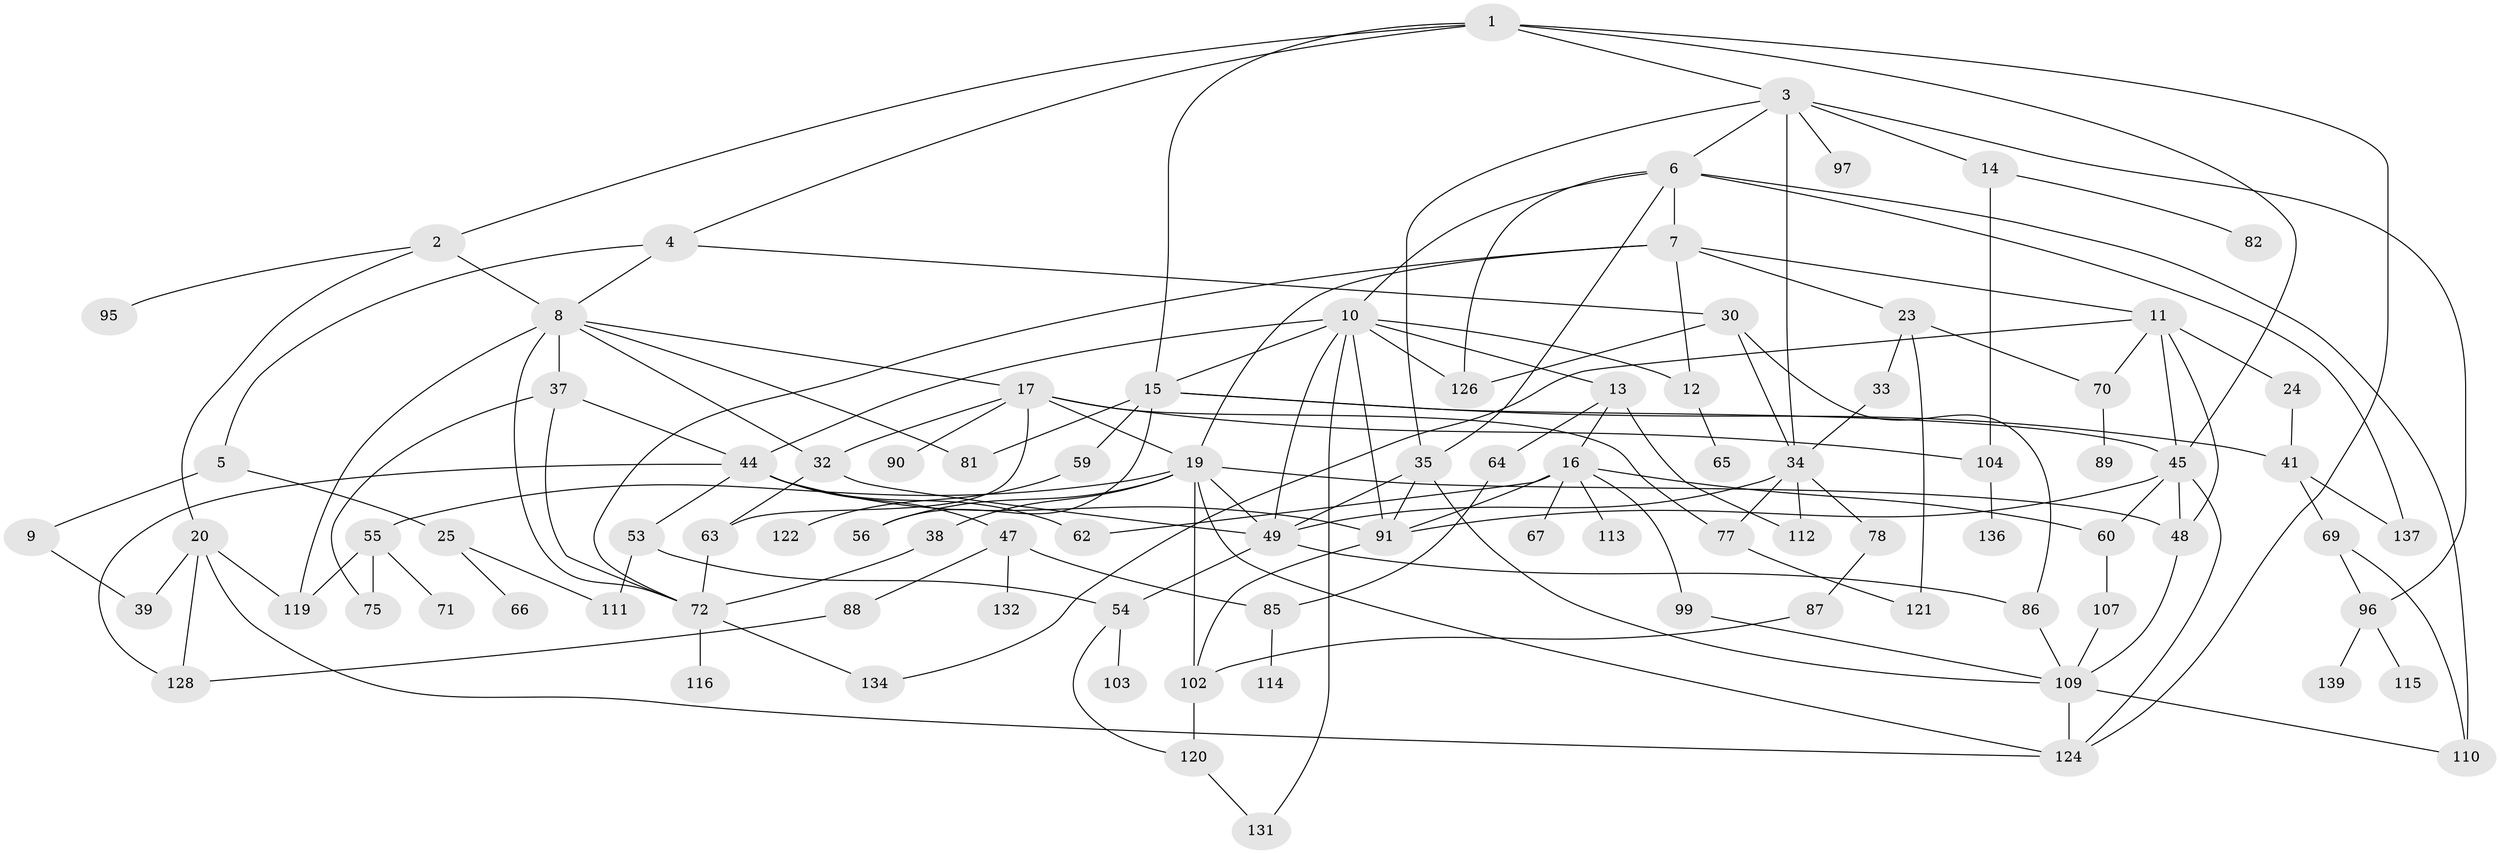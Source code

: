 // Generated by graph-tools (version 1.1) at 2025/23/03/03/25 07:23:35]
// undirected, 93 vertices, 157 edges
graph export_dot {
graph [start="1"]
  node [color=gray90,style=filled];
  1 [super="+29"];
  2 [super="+52"];
  3 [super="+27"];
  4;
  5;
  6 [super="+18"];
  7;
  8 [super="+22"];
  9 [super="+31"];
  10 [super="+79"];
  11 [super="+92"];
  12 [super="+26"];
  13 [super="+106"];
  14 [super="+130"];
  15 [super="+43"];
  16 [super="+21"];
  17 [super="+40"];
  19 [super="+28"];
  20 [super="+73"];
  23 [super="+68"];
  24 [super="+123"];
  25 [super="+117"];
  30 [super="+127"];
  32 [super="+42"];
  33 [super="+98"];
  34 [super="+36"];
  35 [super="+58"];
  37;
  38 [super="+80"];
  39 [super="+101"];
  41 [super="+50"];
  44 [super="+46"];
  45 [super="+61"];
  47 [super="+51"];
  48 [super="+93"];
  49 [super="+57"];
  53;
  54;
  55 [super="+84"];
  56;
  59 [super="+108"];
  60;
  62;
  63 [super="+118"];
  64;
  65;
  66;
  67;
  69 [super="+94"];
  70 [super="+74"];
  71;
  72 [super="+83"];
  75 [super="+76"];
  77;
  78;
  81;
  82;
  85 [super="+100"];
  86;
  87;
  88 [super="+129"];
  89;
  90;
  91 [super="+133"];
  95 [super="+105"];
  96;
  97;
  99;
  102 [super="+140"];
  103;
  104;
  107;
  109 [super="+135"];
  110;
  111;
  112;
  113;
  114;
  115;
  116;
  119;
  120 [super="+138"];
  121;
  122;
  124 [super="+125"];
  126;
  128;
  131;
  132;
  134;
  136;
  137;
  139;
  1 -- 2;
  1 -- 3;
  1 -- 4;
  1 -- 15;
  1 -- 124;
  1 -- 45;
  2 -- 20;
  2 -- 8;
  2 -- 95;
  3 -- 6;
  3 -- 14;
  3 -- 35;
  3 -- 96;
  3 -- 97;
  3 -- 34;
  4 -- 5;
  4 -- 8;
  4 -- 30;
  5 -- 9;
  5 -- 25;
  6 -- 7;
  6 -- 10;
  6 -- 137;
  6 -- 126;
  6 -- 110;
  6 -- 35;
  7 -- 11;
  7 -- 19;
  7 -- 23;
  7 -- 72;
  7 -- 12;
  8 -- 17;
  8 -- 81;
  8 -- 32;
  8 -- 37;
  8 -- 119;
  8 -- 72;
  9 -- 39;
  10 -- 12;
  10 -- 13;
  10 -- 126;
  10 -- 44;
  10 -- 91;
  10 -- 49;
  10 -- 131;
  10 -- 15;
  11 -- 24 [weight=2];
  11 -- 134;
  11 -- 48;
  11 -- 45;
  11 -- 70;
  12 -- 65;
  13 -- 16;
  13 -- 64;
  13 -- 112;
  14 -- 82;
  14 -- 104;
  15 -- 41;
  15 -- 81;
  15 -- 56;
  15 -- 59 [weight=2];
  15 -- 45;
  16 -- 67;
  16 -- 113;
  16 -- 62;
  16 -- 99;
  16 -- 60;
  16 -- 91;
  17 -- 32;
  17 -- 104;
  17 -- 63;
  17 -- 19;
  17 -- 90;
  17 -- 77;
  19 -- 48;
  19 -- 102;
  19 -- 38;
  19 -- 55;
  19 -- 56;
  19 -- 124;
  19 -- 49;
  20 -- 128;
  20 -- 124;
  20 -- 119;
  20 -- 39;
  23 -- 33;
  23 -- 121;
  23 -- 70;
  24 -- 41;
  25 -- 66;
  25 -- 111;
  30 -- 86;
  30 -- 126;
  30 -- 34;
  32 -- 49;
  32 -- 63;
  33 -- 34;
  34 -- 77;
  34 -- 112;
  34 -- 49;
  34 -- 78;
  35 -- 49;
  35 -- 109;
  35 -- 91;
  37 -- 44;
  37 -- 72;
  37 -- 75;
  38 -- 72;
  41 -- 137;
  41 -- 69;
  44 -- 62;
  44 -- 128;
  44 -- 53;
  44 -- 91;
  44 -- 47;
  45 -- 48;
  45 -- 91;
  45 -- 124;
  45 -- 60;
  47 -- 88;
  47 -- 132;
  47 -- 85;
  48 -- 109;
  49 -- 86;
  49 -- 54;
  53 -- 54;
  53 -- 111;
  54 -- 103;
  54 -- 120;
  55 -- 71;
  55 -- 75;
  55 -- 119;
  59 -- 122;
  60 -- 107;
  63 -- 72;
  64 -- 85;
  69 -- 110;
  69 -- 96;
  70 -- 89;
  72 -- 116;
  72 -- 134;
  77 -- 121;
  78 -- 87;
  85 -- 114;
  86 -- 109;
  87 -- 102;
  88 -- 128;
  91 -- 102;
  96 -- 115;
  96 -- 139;
  99 -- 109;
  102 -- 120;
  104 -- 136;
  107 -- 109;
  109 -- 110;
  109 -- 124;
  120 -- 131;
}

